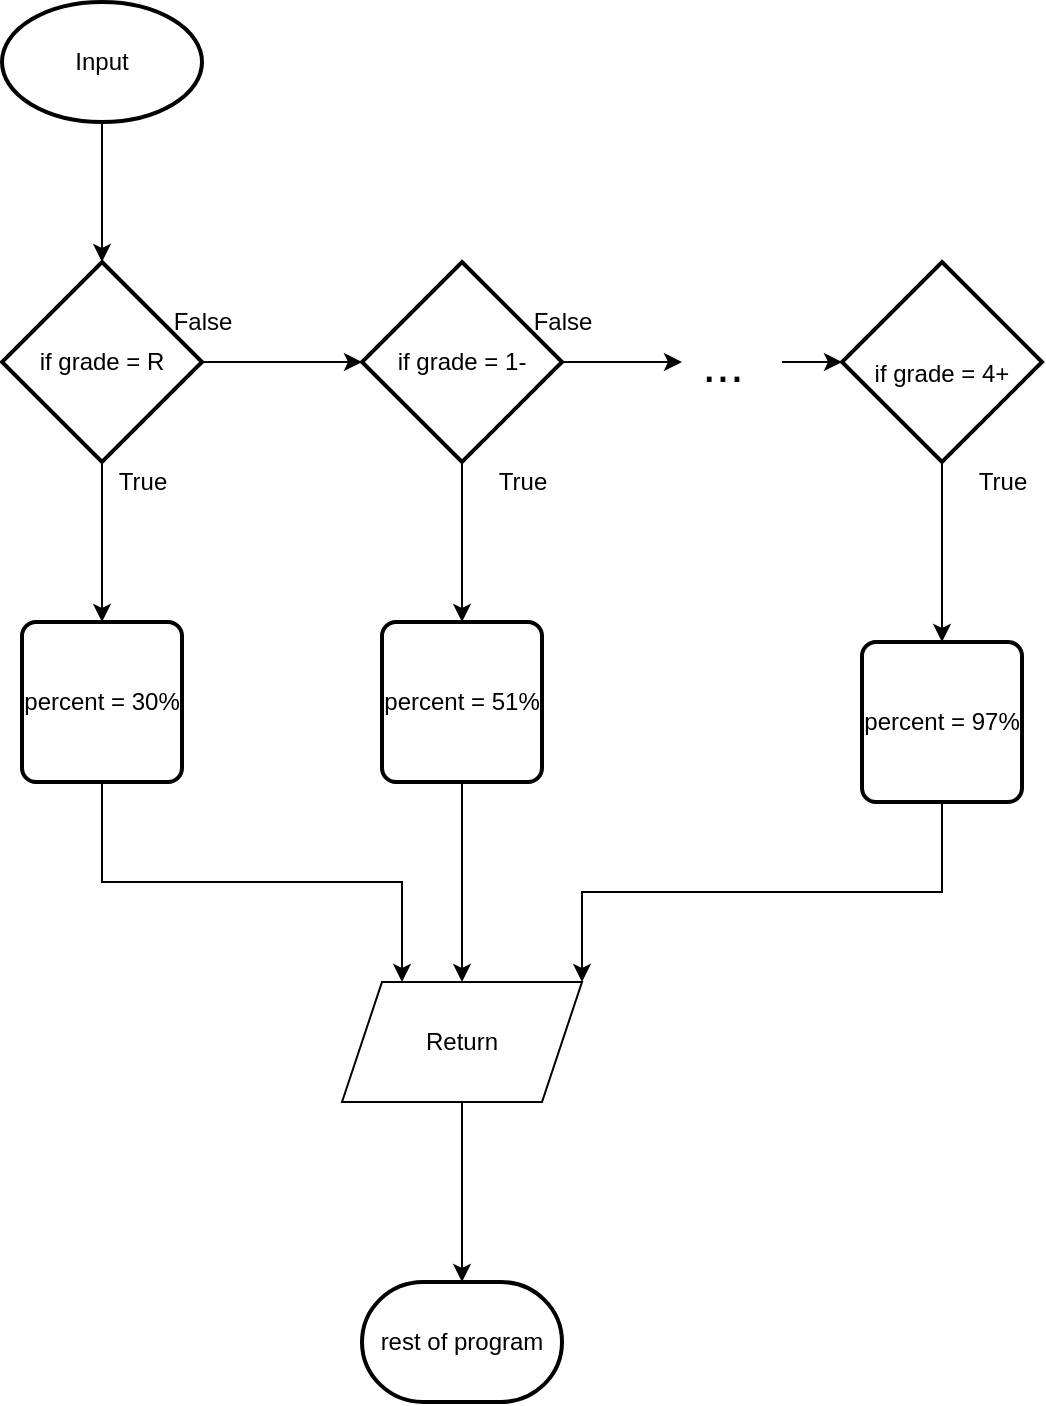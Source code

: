 <mxfile>
    <diagram id="kvk8JkGseTjVG1A1ggHk" name="Flowchart">
        <mxGraphModel dx="594" dy="561" grid="1" gridSize="10" guides="1" tooltips="1" connect="1" arrows="1" fold="1" page="1" pageScale="1" pageWidth="827" pageHeight="1169" math="0" shadow="0">
            <root>
                <mxCell id="0"/>
                <mxCell id="1" parent="0"/>
                <mxCell id="9" style="edgeStyle=none;html=1;exitX=0.5;exitY=1;exitDx=0;exitDy=0;exitPerimeter=0;" parent="1" source="2" target="13" edge="1">
                    <mxGeometry relative="1" as="geometry">
                        <mxPoint x="210" y="160" as="targetPoint"/>
                    </mxGeometry>
                </mxCell>
                <mxCell id="2" value="Input" style="strokeWidth=2;html=1;shape=mxgraph.flowchart.start_1;whiteSpace=wrap;" parent="1" vertex="1">
                    <mxGeometry x="230" y="40" width="100" height="60" as="geometry"/>
                </mxCell>
                <mxCell id="15" value="" style="edgeStyle=none;html=1;" parent="1" source="13" target="14" edge="1">
                    <mxGeometry relative="1" as="geometry"/>
                </mxCell>
                <mxCell id="25" value="" style="edgeStyle=none;html=1;fontSize=12;" parent="1" source="13" target="20" edge="1">
                    <mxGeometry relative="1" as="geometry"/>
                </mxCell>
                <mxCell id="13" value="if grade = R" style="strokeWidth=2;html=1;shape=mxgraph.flowchart.decision;whiteSpace=wrap;" parent="1" vertex="1">
                    <mxGeometry x="230" y="170" width="100" height="100" as="geometry"/>
                </mxCell>
                <mxCell id="17" value="" style="edgeStyle=none;html=1;" parent="1" source="14" edge="1">
                    <mxGeometry relative="1" as="geometry">
                        <mxPoint x="570" y="220" as="targetPoint"/>
                    </mxGeometry>
                </mxCell>
                <mxCell id="24" value="" style="edgeStyle=none;html=1;fontSize=12;" parent="1" source="14" target="21" edge="1">
                    <mxGeometry relative="1" as="geometry"/>
                </mxCell>
                <mxCell id="14" value="if grade = 1-" style="strokeWidth=2;html=1;shape=mxgraph.flowchart.decision;whiteSpace=wrap;" parent="1" vertex="1">
                    <mxGeometry x="410" y="170" width="100" height="100" as="geometry"/>
                </mxCell>
                <mxCell id="18" value="&lt;font style=&quot;font-size: 25px&quot;&gt;...&lt;/font&gt;" style="text;html=1;align=center;verticalAlign=middle;resizable=0;points=[];autosize=1;strokeColor=none;fillColor=none;" parent="1" vertex="1">
                    <mxGeometry x="570" y="210" width="40" height="20" as="geometry"/>
                </mxCell>
                <mxCell id="23" value="" style="edgeStyle=none;html=1;fontSize=12;" parent="1" source="19" target="22" edge="1">
                    <mxGeometry relative="1" as="geometry"/>
                </mxCell>
                <mxCell id="19" value="&lt;span style=&quot;font-size: 12px&quot;&gt;if grade = 4+&lt;/span&gt;" style="strokeWidth=2;html=1;shape=mxgraph.flowchart.decision;whiteSpace=wrap;fontSize=25;" parent="1" vertex="1">
                    <mxGeometry x="650" y="170" width="100" height="100" as="geometry"/>
                </mxCell>
                <mxCell id="27" style="edgeStyle=orthogonalEdgeStyle;html=1;exitX=0.5;exitY=1;exitDx=0;exitDy=0;entryX=0.25;entryY=0;entryDx=0;entryDy=0;fontSize=12;rounded=0;" parent="1" source="20" target="35" edge="1">
                    <mxGeometry relative="1" as="geometry">
                        <mxPoint x="395" y="630" as="targetPoint"/>
                    </mxGeometry>
                </mxCell>
                <mxCell id="20" value="percent = 30%" style="rounded=1;whiteSpace=wrap;html=1;absoluteArcSize=1;arcSize=14;strokeWidth=2;fontSize=12;" parent="1" vertex="1">
                    <mxGeometry x="240" y="350" width="80" height="80" as="geometry"/>
                </mxCell>
                <mxCell id="26" style="edgeStyle=none;html=1;exitX=0.5;exitY=1;exitDx=0;exitDy=0;entryX=0.5;entryY=0;entryDx=0;entryDy=0;fontSize=12;rounded=0;" parent="1" source="21" target="35" edge="1">
                    <mxGeometry relative="1" as="geometry">
                        <mxPoint x="460" y="600" as="targetPoint"/>
                    </mxGeometry>
                </mxCell>
                <mxCell id="21" value="percent = 51%" style="rounded=1;whiteSpace=wrap;html=1;absoluteArcSize=1;arcSize=14;strokeWidth=2;fontSize=12;" parent="1" vertex="1">
                    <mxGeometry x="420" y="350" width="80" height="80" as="geometry"/>
                </mxCell>
                <mxCell id="28" style="edgeStyle=orthogonalEdgeStyle;html=1;exitX=0.5;exitY=1;exitDx=0;exitDy=0;entryX=1;entryY=0;entryDx=0;entryDy=0;fontSize=12;rounded=0;" parent="1" source="22" target="35" edge="1">
                    <mxGeometry relative="1" as="geometry">
                        <mxPoint x="525" y="630" as="targetPoint"/>
                    </mxGeometry>
                </mxCell>
                <mxCell id="22" value="percent = 97%" style="rounded=1;whiteSpace=wrap;html=1;absoluteArcSize=1;arcSize=14;strokeWidth=2;fontSize=12;" parent="1" vertex="1">
                    <mxGeometry x="660" y="360" width="80" height="80" as="geometry"/>
                </mxCell>
                <mxCell id="29" value="" style="endArrow=classic;html=1;rounded=0;fontSize=12;entryX=0;entryY=0.5;entryDx=0;entryDy=0;entryPerimeter=0;" parent="1" target="19" edge="1">
                    <mxGeometry width="50" height="50" relative="1" as="geometry">
                        <mxPoint x="620" y="220" as="sourcePoint"/>
                        <mxPoint x="590" y="210" as="targetPoint"/>
                    </mxGeometry>
                </mxCell>
                <mxCell id="30" value="False" style="text;html=1;align=center;verticalAlign=middle;resizable=0;points=[];autosize=1;strokeColor=none;fillColor=none;fontSize=12;" parent="1" vertex="1">
                    <mxGeometry x="305" y="190" width="50" height="20" as="geometry"/>
                </mxCell>
                <mxCell id="31" value="False" style="text;html=1;align=center;verticalAlign=middle;resizable=0;points=[];autosize=1;strokeColor=none;fillColor=none;fontSize=12;" parent="1" vertex="1">
                    <mxGeometry x="485" y="190" width="50" height="20" as="geometry"/>
                </mxCell>
                <mxCell id="32" value="True" style="text;html=1;align=center;verticalAlign=middle;resizable=0;points=[];autosize=1;strokeColor=none;fillColor=none;fontSize=12;" parent="1" vertex="1">
                    <mxGeometry x="280" y="270" width="40" height="20" as="geometry"/>
                </mxCell>
                <mxCell id="33" value="True" style="text;html=1;align=center;verticalAlign=middle;resizable=0;points=[];autosize=1;strokeColor=none;fillColor=none;fontSize=12;" parent="1" vertex="1">
                    <mxGeometry x="470" y="270" width="40" height="20" as="geometry"/>
                </mxCell>
                <mxCell id="34" value="True" style="text;html=1;align=center;verticalAlign=middle;resizable=0;points=[];autosize=1;strokeColor=none;fillColor=none;fontSize=12;" parent="1" vertex="1">
                    <mxGeometry x="710" y="270" width="40" height="20" as="geometry"/>
                </mxCell>
                <mxCell id="37" value="" style="edgeStyle=none;html=1;" edge="1" parent="1" source="35" target="36">
                    <mxGeometry relative="1" as="geometry"/>
                </mxCell>
                <mxCell id="35" value="Return" style="shape=parallelogram;perimeter=parallelogramPerimeter;whiteSpace=wrap;html=1;fixedSize=1;" parent="1" vertex="1">
                    <mxGeometry x="400" y="530" width="120" height="60" as="geometry"/>
                </mxCell>
                <mxCell id="36" value="rest of program" style="strokeWidth=2;html=1;shape=mxgraph.flowchart.terminator;whiteSpace=wrap;" vertex="1" parent="1">
                    <mxGeometry x="410" y="680" width="100" height="60" as="geometry"/>
                </mxCell>
            </root>
        </mxGraphModel>
    </diagram>
</mxfile>